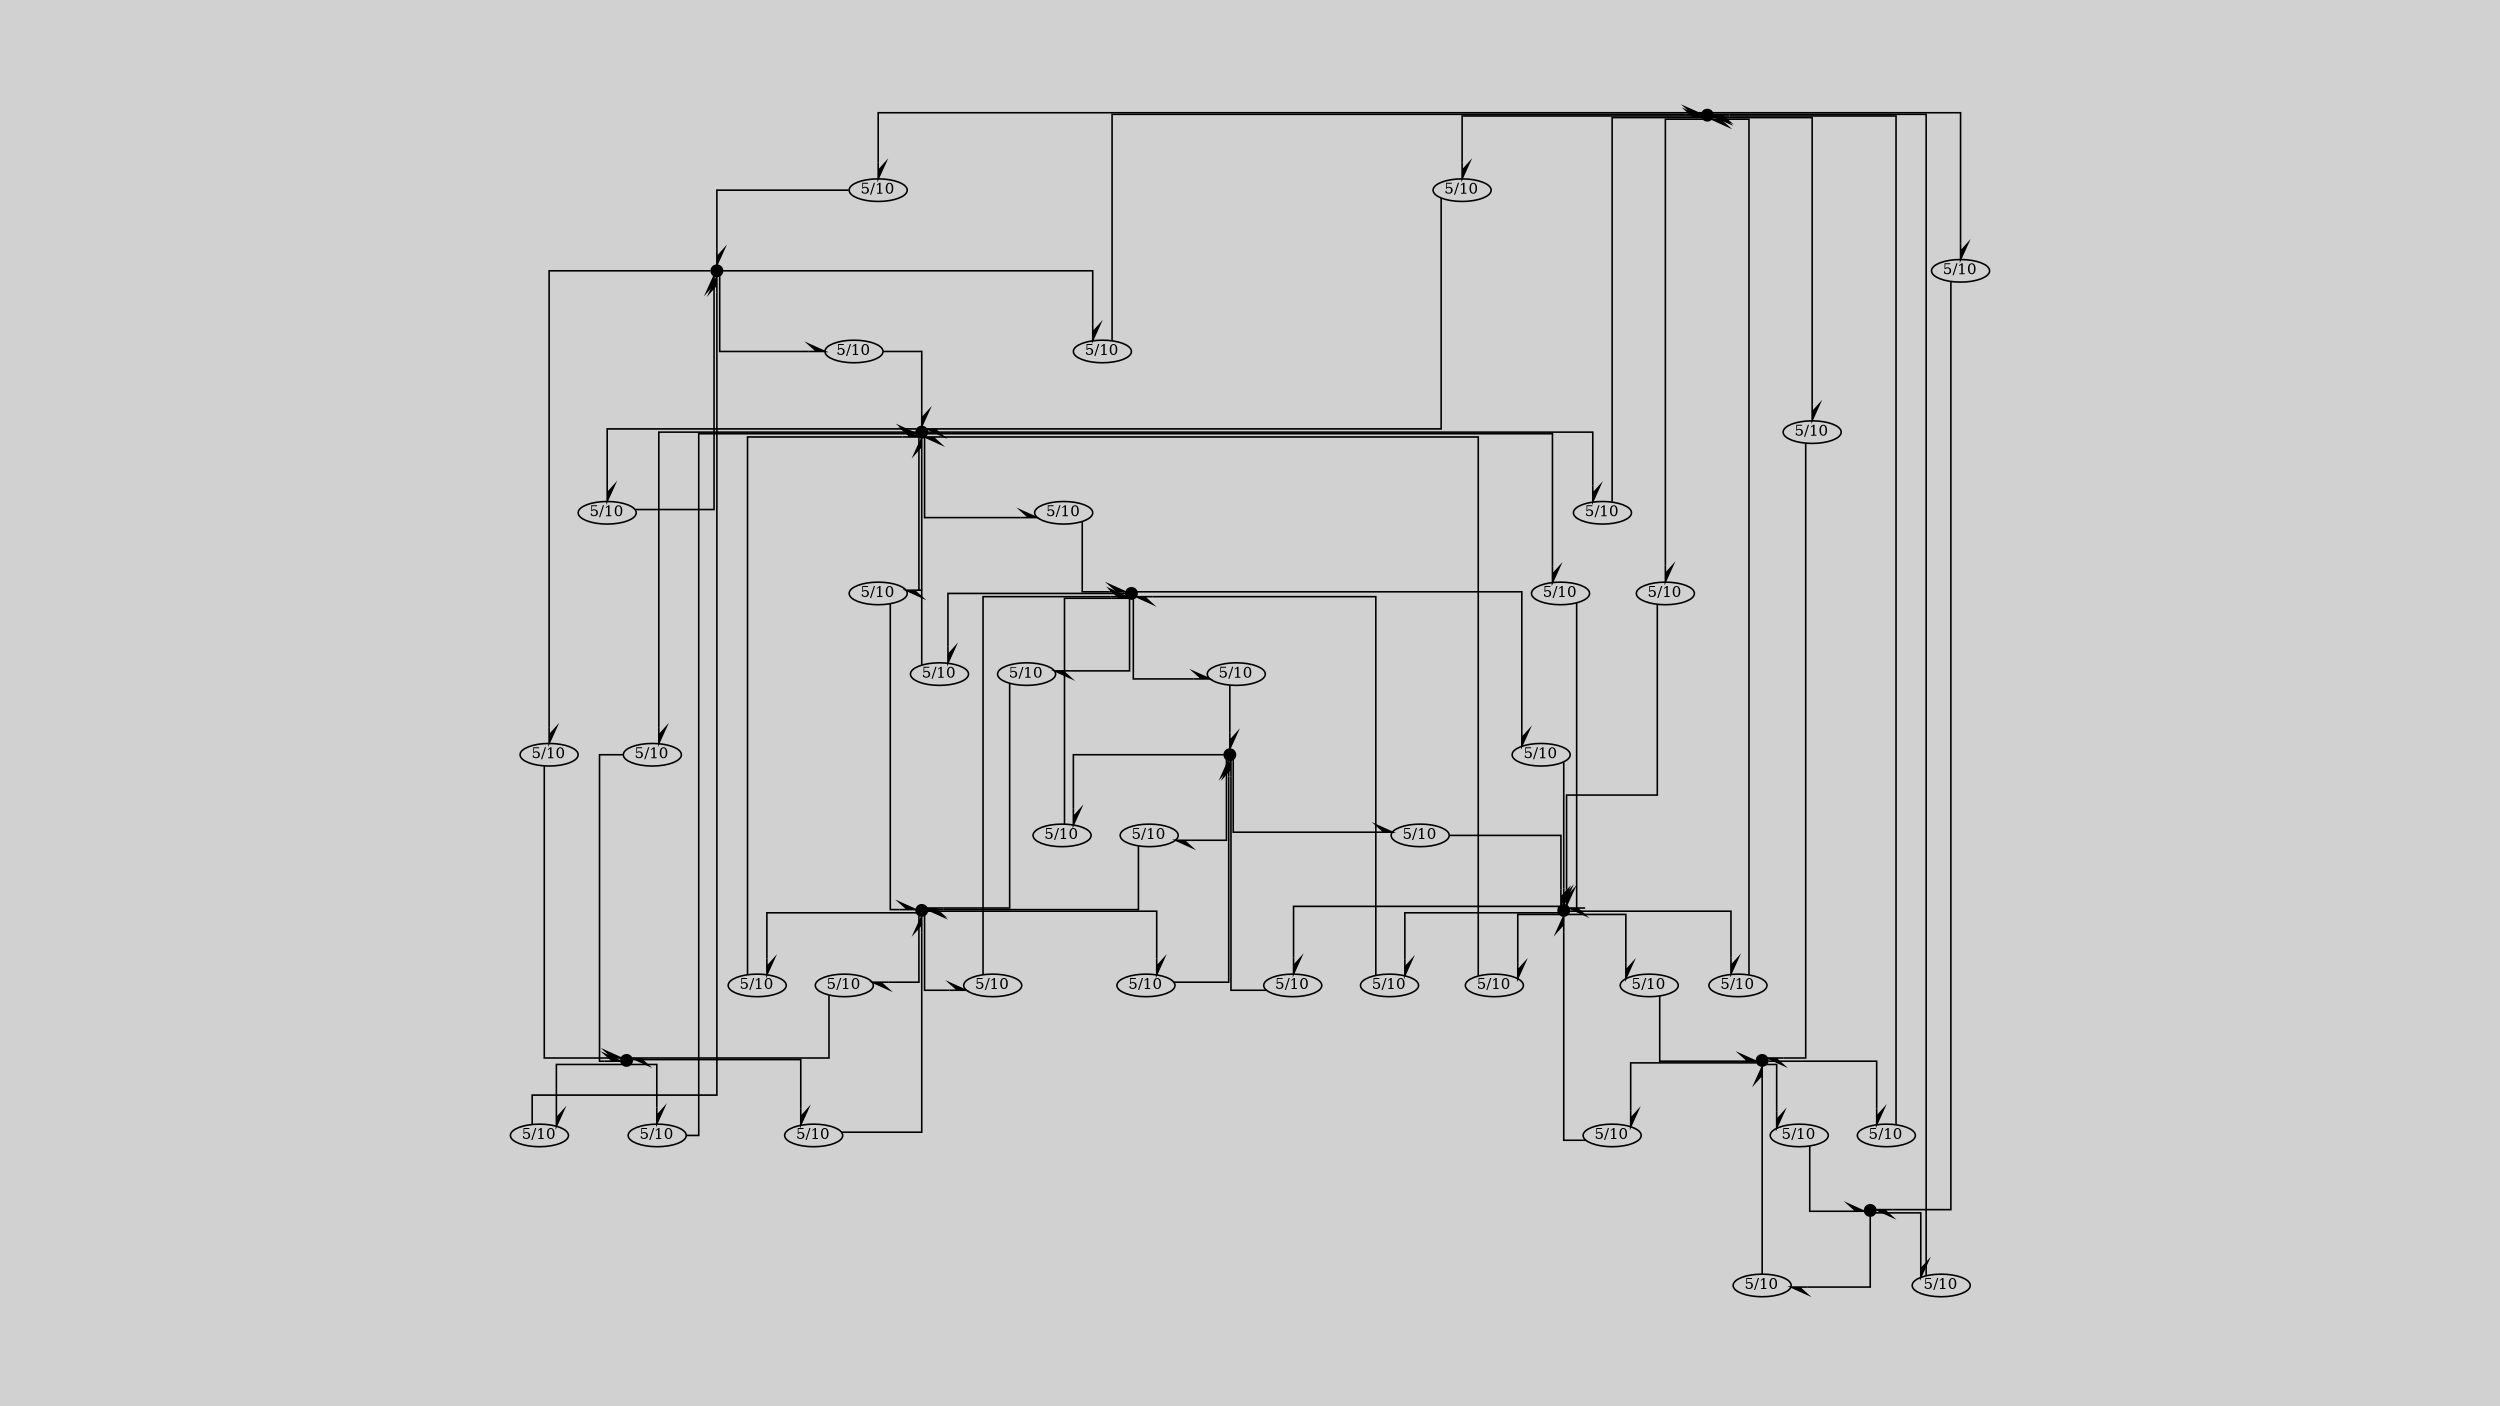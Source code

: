 digraph {
	splines=ortho
	overlap=true
	sep=true
	dpi=96
	viewport="1200,675"
    graph [pad="0.212,0.055" bgcolor="#d1d1d1" size="12,8!"]
    node [fillcolor = "#000000" style=filled shape=circle width=0.1 fixedsize=true label = ""]
	edge [arrowhead=halfopen arrowsize=1 fontsize=15 penwidth=1]
0 [pos = "898.19,100.44!"]
1 [pos = "629.03,89.17!"]
2 [pos = "461.63,232.80!"]
3 [pos = "1136.86,227.58!"]
4 [pos = "218.46,372.34!"]
5 [pos = "361.54,493.37!"]
6 [pos = "1096.09,607.32!"]
7 [pos = "488.13,598.14!"]
8 [pos = "325.86,587.26!"]
9 [pos = "158.42,81.34!"]
01[style=solid label="5/10"pos="762.78,114.79!" shape=oval fontsize=9 width=0.5 height=0.2]
0 -> 01 -> 1
03[style=solid label="5/10"pos="1026.93,146.36!" shape=oval fontsize=9 width=0.5 height=0.2]
0 -> 03 -> 3
02[style=solid label="5/10"pos="685.71,185.76!" shape=oval fontsize=9 width=0.5 height=0.2]
0 -> 02 -> 2
06[style=solid label="5/10"pos="1015.77,346.61!" shape=oval fontsize=9 width=0.5 height=0.2]
0 -> 06 -> 6
07[style=solid label="5/10"pos="708.60,362.01!" shape=oval fontsize=9 width=0.5 height=0.2]
0 -> 07 -> 7
12[style=solid label="5/10"pos="558.36,176.16!" shape=oval fontsize=9 width=0.5 height=0.2]
1 -> 12 -> 2
10[style=solid label="5/10"pos="764.45,74.82!" shape=oval fontsize=9 width=0.5 height=0.2]
1 -> 10 -> 0
19[style=solid label="5/10"pos="393.40,105.25!" shape=oval fontsize=9 width=0.5 height=0.2]
1 -> 19 -> 9
21[style=solid label="5/10"pos="532.31,145.80!" shape=oval fontsize=9 width=0.5 height=0.2]
2 -> 21 -> 1
25[style=solid label="5/10"pos="430.25,370.25!" shape=oval fontsize=9 width=0.5 height=0.2]
2 -> 25 -> 5
24[style=solid label="5/10"pos="350.00,319.91!" shape=oval fontsize=9 width=0.5 height=0.2]
2 -> 24 -> 4
29[style=solid label="5/10"pos="301.09,174.96!" shape=oval fontsize=9 width=0.5 height=0.2]
2 -> 29 -> 9
27[style=solid label="5/10"pos="494.83,414.02!" shape=oval fontsize=9 width=0.5 height=0.2]
2 -> 27 -> 7
20[style=solid label="5/10"pos="674.11,147.48!" shape=oval fontsize=9 width=0.5 height=0.2]
2 -> 20 -> 0
30[style=solid label="5/10"pos="1008.13,181.66!" shape=oval fontsize=9 width=0.5 height=0.2]
3 -> 30 -> 0
36[style=solid label="5/10"pos="1136.36,419.58!" shape=oval fontsize=9 width=0.5 height=0.2]
3 -> 36 -> 6
45[style=solid label="5/10"pos="302.92,417.58!" shape=oval fontsize=9 width=0.5 height=0.2]
4 -> 45 -> 5
48[style=solid label="5/10"pos="290.05,470.86!" shape=oval fontsize=9 width=0.5 height=0.2]
4 -> 48 -> 8
42[style=solid label="5/10"pos="330.09,285.22!" shape=oval fontsize=9 width=0.5 height=0.2]
4 -> 42 -> 2
49[style=solid label="5/10"pos="168.86,230.88!" shape=oval fontsize=9 width=0.5 height=0.2]
4 -> 49 -> 9
58[style=solid label="5/10"pos="362.40,547.42!" shape=oval fontsize=9 width=0.5 height=0.2]
5 -> 58 -> 8
57[style=solid label="5/10"pos="437.59,530.35!" shape=oval fontsize=9 width=0.5 height=0.2]
5 -> 57 -> 7
54[style=solid label="5/10"pos="277.08,448.12!" shape=oval fontsize=9 width=0.5 height=0.2]
5 -> 54 -> 4
52[style=solid label="5/10"pos="392.91,355.91!" shape=oval fontsize=9 width=0.5 height=0.2]
5 -> 52 -> 2
63[style=solid label="5/10"pos="1096.59,415.31!" shape=oval fontsize=9 width=0.5 height=0.2]
6 -> 63 -> 3
60[style=solid label="5/10"pos="978.51,361.15!" shape=oval fontsize=9 width=0.5 height=0.2]
6 -> 60 -> 0
67[style=solid label="5/10"pos="791.81,622.73!" shape=oval fontsize=9 width=0.5 height=0.2]
6 -> 67 -> 7
78[style=solid label="5/10"pos="405.66,612.65!" shape=oval fontsize=9 width=0.5 height=0.2]
7 -> 78 -> 8
75[style=solid label="5/10"pos="412.08,561.16!" shape=oval fontsize=9 width=0.5 height=0.2]
7 -> 75 -> 5
72[style=solid label="5/10"pos="454.93,416.92!" shape=oval fontsize=9 width=0.5 height=0.2]
7 -> 72 -> 2
76[style=solid label="5/10"pos="792.41,582.73!" shape=oval fontsize=9 width=0.5 height=0.2]
7 -> 76 -> 6
70[style=solid label="5/10"pos="677.73,336.57!" shape=oval fontsize=9 width=0.5 height=0.2]
7 -> 70 -> 0
85[style=solid label="5/10"pos="325.00,533.21!" shape=oval fontsize=9 width=0.5 height=0.2]
8 -> 85 -> 5
87[style=solid label="5/10"pos="408.34,572.74!" shape=oval fontsize=9 width=0.5 height=0.2]
8 -> 87 -> 7
84[style=solid label="5/10"pos="254.27,488.74!" shape=oval fontsize=9 width=0.5 height=0.2]
8 -> 84 -> 4
94[style=solid label="5/10"pos="208.03,222.80!" shape=oval fontsize=9 width=0.5 height=0.2]
9 -> 94 -> 4
92[style=solid label="5/10"pos="318.96,139.18!" shape=oval fontsize=9 width=0.5 height=0.2]
9 -> 92 -> 2
91[style=solid label="5/10"pos="394.06,65.26!" shape=oval fontsize=9 width=0.5 height=0.2]
9 -> 91 -> 1
}
